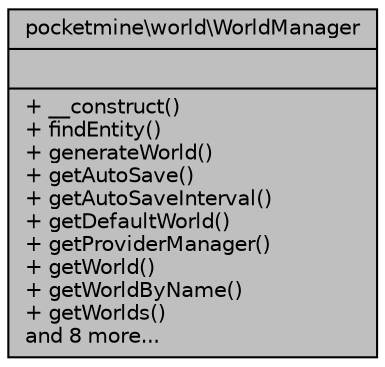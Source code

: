 digraph "pocketmine\world\WorldManager"
{
 // INTERACTIVE_SVG=YES
 // LATEX_PDF_SIZE
  edge [fontname="Helvetica",fontsize="10",labelfontname="Helvetica",labelfontsize="10"];
  node [fontname="Helvetica",fontsize="10",shape=record];
  Node1 [label="{pocketmine\\world\\WorldManager\n||+ __construct()\l+ findEntity()\l+ generateWorld()\l+ getAutoSave()\l+ getAutoSaveInterval()\l+ getDefaultWorld()\l+ getProviderManager()\l+ getWorld()\l+ getWorldByName()\l+ getWorlds()\land 8 more...\l}",height=0.2,width=0.4,color="black", fillcolor="grey75", style="filled", fontcolor="black",tooltip=" "];
}
